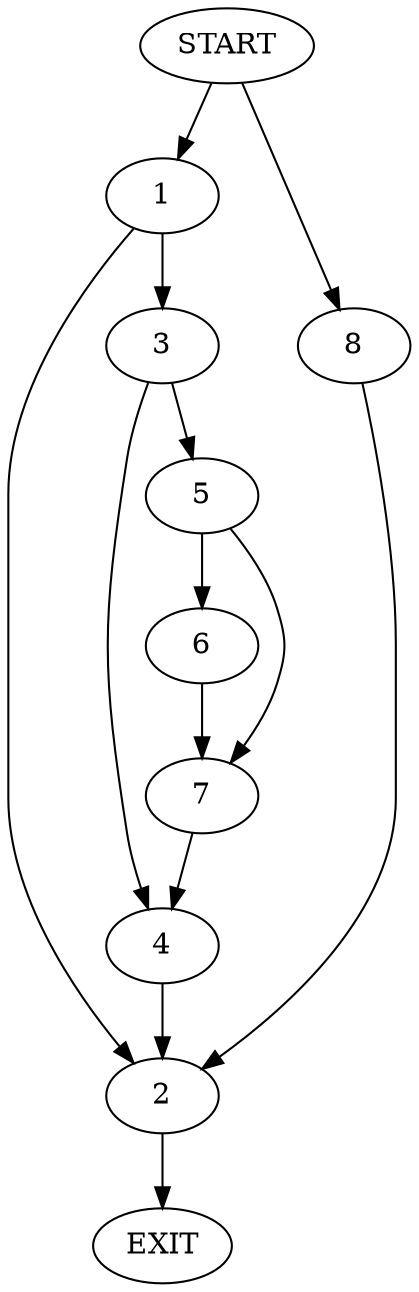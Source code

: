 digraph {
0 [label="START"]
9 [label="EXIT"]
0 -> 1
1 -> 2
1 -> 3
3 -> 4
3 -> 5
2 -> 9
5 -> 6
5 -> 7
4 -> 2
6 -> 7
7 -> 4
0 -> 8
8 -> 2
}

